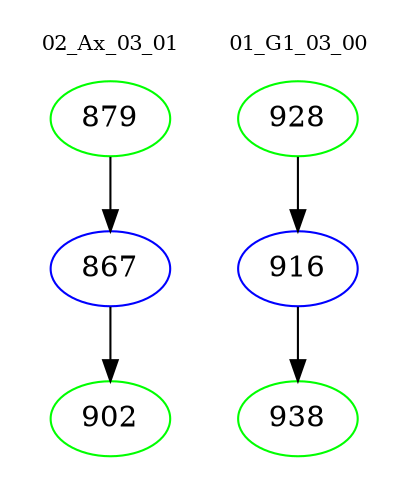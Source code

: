 digraph{
subgraph cluster_0 {
color = white
label = "02_Ax_03_01";
fontsize=10;
T0_879 [label="879", color="green"]
T0_879 -> T0_867 [color="black"]
T0_867 [label="867", color="blue"]
T0_867 -> T0_902 [color="black"]
T0_902 [label="902", color="green"]
}
subgraph cluster_1 {
color = white
label = "01_G1_03_00";
fontsize=10;
T1_928 [label="928", color="green"]
T1_928 -> T1_916 [color="black"]
T1_916 [label="916", color="blue"]
T1_916 -> T1_938 [color="black"]
T1_938 [label="938", color="green"]
}
}
